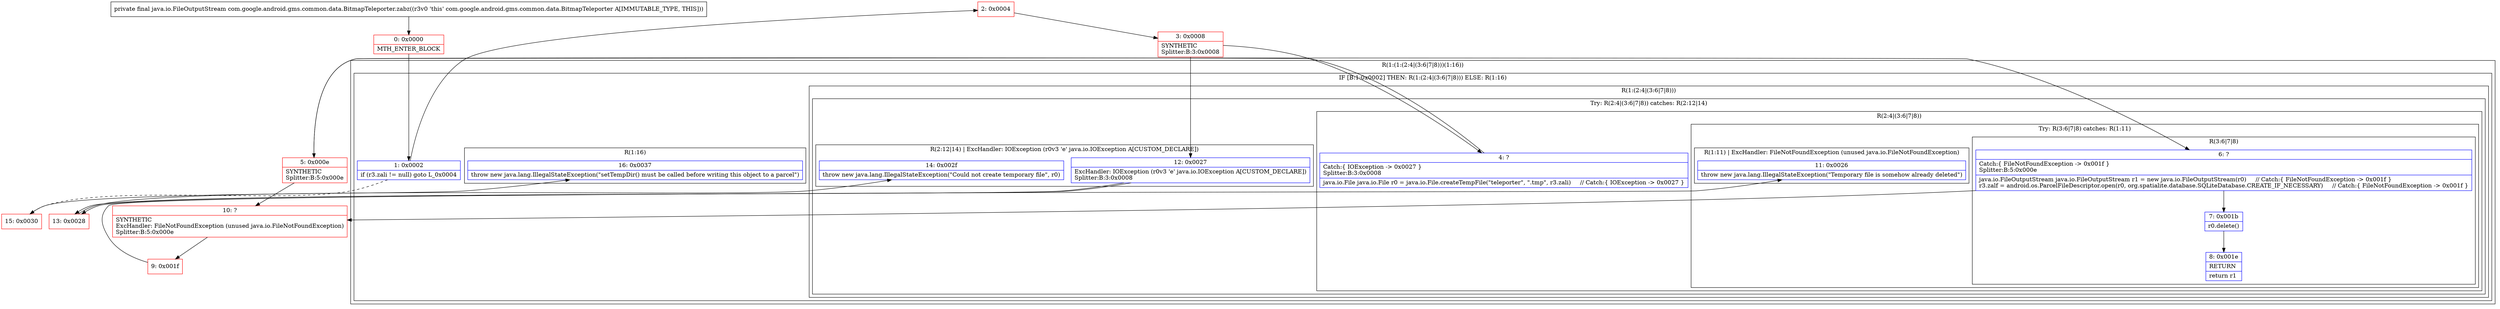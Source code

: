 digraph "CFG forcom.google.android.gms.common.data.BitmapTeleporter.zabz()Ljava\/io\/FileOutputStream;" {
subgraph cluster_Region_1536859007 {
label = "R(1:(1:(2:4|(3:6|7|8)))(1:16))";
node [shape=record,color=blue];
subgraph cluster_IfRegion_1761981751 {
label = "IF [B:1:0x0002] THEN: R(1:(2:4|(3:6|7|8))) ELSE: R(1:16)";
node [shape=record,color=blue];
Node_1 [shape=record,label="{1\:\ 0x0002|if (r3.zali != null) goto L_0x0004\l}"];
subgraph cluster_Region_235183451 {
label = "R(1:(2:4|(3:6|7|8)))";
node [shape=record,color=blue];
subgraph cluster_TryCatchRegion_814547512 {
label = "Try: R(2:4|(3:6|7|8)) catches: R(2:12|14)";
node [shape=record,color=blue];
subgraph cluster_Region_115502887 {
label = "R(2:4|(3:6|7|8))";
node [shape=record,color=blue];
Node_4 [shape=record,label="{4\:\ ?|Catch:\{ IOException \-\> 0x0027 \}\lSplitter:B:3:0x0008\l|java.io.File java.io.File r0 = java.io.File.createTempFile(\"teleporter\", \".tmp\", r3.zali)     \/\/ Catch:\{ IOException \-\> 0x0027 \}\l}"];
subgraph cluster_TryCatchRegion_1061365301 {
label = "Try: R(3:6|7|8) catches: R(1:11)";
node [shape=record,color=blue];
subgraph cluster_Region_535522271 {
label = "R(3:6|7|8)";
node [shape=record,color=blue];
Node_6 [shape=record,label="{6\:\ ?|Catch:\{ FileNotFoundException \-\> 0x001f \}\lSplitter:B:5:0x000e\l|java.io.FileOutputStream java.io.FileOutputStream r1 = new java.io.FileOutputStream(r0)     \/\/ Catch:\{ FileNotFoundException \-\> 0x001f \}\lr3.zalf = android.os.ParcelFileDescriptor.open(r0, org.spatialite.database.SQLiteDatabase.CREATE_IF_NECESSARY)     \/\/ Catch:\{ FileNotFoundException \-\> 0x001f \}\l}"];
Node_7 [shape=record,label="{7\:\ 0x001b|r0.delete()\l}"];
Node_8 [shape=record,label="{8\:\ 0x001e|RETURN\l|return r1\l}"];
}
subgraph cluster_Region_2066452711 {
label = "R(1:11) | ExcHandler: FileNotFoundException (unused java.io.FileNotFoundException)\l";
node [shape=record,color=blue];
Node_11 [shape=record,label="{11\:\ 0x0026|throw new java.lang.IllegalStateException(\"Temporary file is somehow already deleted\")\l}"];
}
}
}
subgraph cluster_Region_1366242460 {
label = "R(2:12|14) | ExcHandler: IOException (r0v3 'e' java.io.IOException A[CUSTOM_DECLARE])\l";
node [shape=record,color=blue];
Node_12 [shape=record,label="{12\:\ 0x0027|ExcHandler: IOException (r0v3 'e' java.io.IOException A[CUSTOM_DECLARE])\lSplitter:B:3:0x0008\l}"];
Node_14 [shape=record,label="{14\:\ 0x002f|throw new java.lang.IllegalStateException(\"Could not create temporary file\", r0)\l}"];
}
}
}
subgraph cluster_Region_162230347 {
label = "R(1:16)";
node [shape=record,color=blue];
Node_16 [shape=record,label="{16\:\ 0x0037|throw new java.lang.IllegalStateException(\"setTempDir() must be called before writing this object to a parcel\")\l}"];
}
}
}
subgraph cluster_Region_1366242460 {
label = "R(2:12|14) | ExcHandler: IOException (r0v3 'e' java.io.IOException A[CUSTOM_DECLARE])\l";
node [shape=record,color=blue];
Node_12 [shape=record,label="{12\:\ 0x0027|ExcHandler: IOException (r0v3 'e' java.io.IOException A[CUSTOM_DECLARE])\lSplitter:B:3:0x0008\l}"];
Node_14 [shape=record,label="{14\:\ 0x002f|throw new java.lang.IllegalStateException(\"Could not create temporary file\", r0)\l}"];
}
subgraph cluster_Region_2066452711 {
label = "R(1:11) | ExcHandler: FileNotFoundException (unused java.io.FileNotFoundException)\l";
node [shape=record,color=blue];
Node_11 [shape=record,label="{11\:\ 0x0026|throw new java.lang.IllegalStateException(\"Temporary file is somehow already deleted\")\l}"];
}
Node_0 [shape=record,color=red,label="{0\:\ 0x0000|MTH_ENTER_BLOCK\l}"];
Node_2 [shape=record,color=red,label="{2\:\ 0x0004}"];
Node_3 [shape=record,color=red,label="{3\:\ 0x0008|SYNTHETIC\lSplitter:B:3:0x0008\l}"];
Node_5 [shape=record,color=red,label="{5\:\ 0x000e|SYNTHETIC\lSplitter:B:5:0x000e\l}"];
Node_9 [shape=record,color=red,label="{9\:\ 0x001f}"];
Node_10 [shape=record,color=red,label="{10\:\ ?|SYNTHETIC\lExcHandler: FileNotFoundException (unused java.io.FileNotFoundException)\lSplitter:B:5:0x000e\l}"];
Node_13 [shape=record,color=red,label="{13\:\ 0x0028}"];
Node_15 [shape=record,color=red,label="{15\:\ 0x0030}"];
MethodNode[shape=record,label="{private final java.io.FileOutputStream com.google.android.gms.common.data.BitmapTeleporter.zabz((r3v0 'this' com.google.android.gms.common.data.BitmapTeleporter A[IMMUTABLE_TYPE, THIS])) }"];
MethodNode -> Node_0;
Node_1 -> Node_2;
Node_1 -> Node_15[style=dashed];
Node_4 -> Node_5;
Node_6 -> Node_7;
Node_6 -> Node_10;
Node_7 -> Node_8;
Node_12 -> Node_13;
Node_12 -> Node_13;
Node_0 -> Node_1;
Node_2 -> Node_3;
Node_3 -> Node_4;
Node_3 -> Node_12;
Node_5 -> Node_6;
Node_5 -> Node_10;
Node_9 -> Node_11;
Node_10 -> Node_9;
Node_13 -> Node_14;
Node_15 -> Node_16;
}

